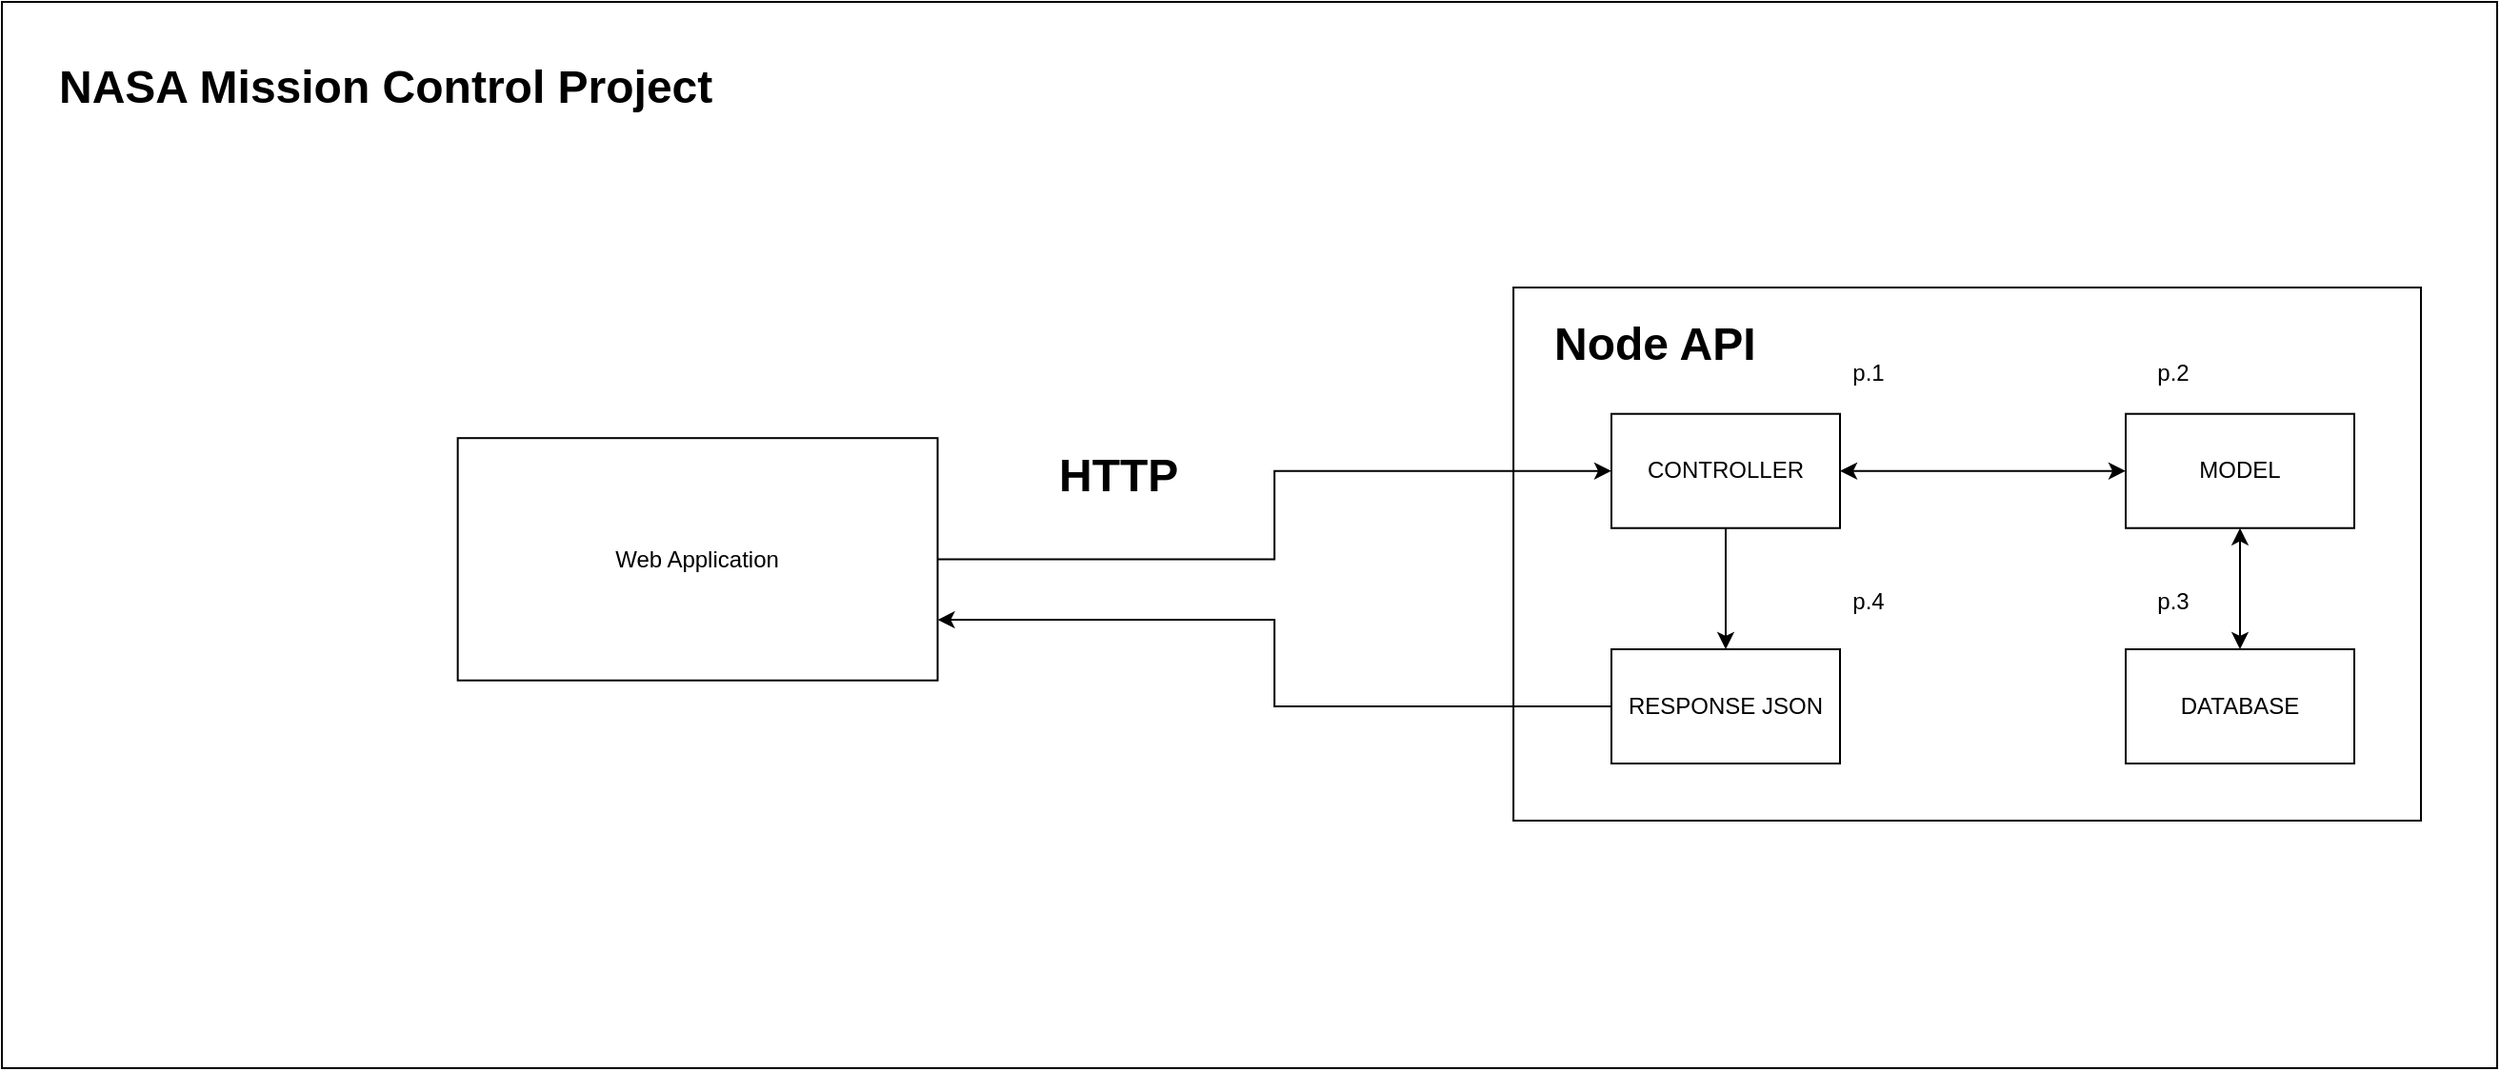 <mxfile version="16.5.1" type="device"><diagram id="ZAQ-P5eJQEvGIpQE7lgs" name="Page-1"><mxGraphModel dx="1504" dy="1911" grid="1" gridSize="10" guides="1" tooltips="1" connect="1" arrows="1" fold="1" page="1" pageScale="1" pageWidth="850" pageHeight="1100" math="0" shadow="0"><root><mxCell id="0"/><mxCell id="1" parent="0"/><mxCell id="IDwMIRYMpDcjX0xwBTdK-13" value="" style="group" vertex="1" connectable="0" parent="1"><mxGeometry x="20" y="-720" width="1310" height="560" as="geometry"/></mxCell><mxCell id="IDwMIRYMpDcjX0xwBTdK-9" value="&lt;div style=&quot;text-align: justify&quot;&gt;&lt;br&gt;&lt;/div&gt;" style="rounded=0;whiteSpace=wrap;html=1;align=left;" vertex="1" parent="IDwMIRYMpDcjX0xwBTdK-13"><mxGeometry width="1310" height="560" as="geometry"/></mxCell><mxCell id="IDwMIRYMpDcjX0xwBTdK-12" value="&lt;h1&gt;NASA Mission Control Project&lt;/h1&gt;" style="text;html=1;strokeColor=none;fillColor=none;spacing=5;spacingTop=-20;whiteSpace=wrap;overflow=hidden;rounded=0;" vertex="1" parent="IDwMIRYMpDcjX0xwBTdK-13"><mxGeometry x="25.192" y="25.455" width="579.423" height="89.091" as="geometry"/></mxCell><mxCell id="IDwMIRYMpDcjX0xwBTdK-16" value="&lt;span style=&quot;color: rgba(0 , 0 , 0 , 0) ; font-family: monospace ; font-size: 0px&quot;&gt;%3CmxGraphModel%3E%3Croot%3E%3CmxCell%20id%3D%220%22%2F%3E%3CmxCell%20id%3D%221%22%20parent%3D%220%22%2F%3E%3CmxCell%20id%3D%222%22%20value%3D%22p.1%22%20style%3D%22text%3Bhtml%3D1%3BstrokeColor%3Dnone%3BfillColor%3Dnone%3Balign%3Dcenter%3BverticalAlign%3Dmiddle%3BwhiteSpace%3Dwrap%3Brounded%3D0%3B%22%20vertex%3D%221%22%20parent%3D%221%22%3E%3CmxGeometry%20x%3D%22970%22%20y%3D%22-540%22%20width%3D%2260%22%20height%3D%2230%22%20as%3D%22geometry%22%2F%3E%3C%2FmxCell%3E%3C%2Froot%3E%3C%2FmxGraphModel%3E&lt;/span&gt;" style="rounded=0;whiteSpace=wrap;html=1;" vertex="1" parent="IDwMIRYMpDcjX0xwBTdK-13"><mxGeometry x="793.56" y="150" width="476.44" height="280" as="geometry"/></mxCell><mxCell id="IDwMIRYMpDcjX0xwBTdK-65" style="edgeStyle=orthogonalEdgeStyle;rounded=0;orthogonalLoop=1;jettySize=auto;html=1;entryX=0;entryY=0.5;entryDx=0;entryDy=0;" edge="1" parent="IDwMIRYMpDcjX0xwBTdK-13" source="IDwMIRYMpDcjX0xwBTdK-17" target="IDwMIRYMpDcjX0xwBTdK-59"><mxGeometry relative="1" as="geometry"/></mxCell><mxCell id="IDwMIRYMpDcjX0xwBTdK-17" value="Web Application" style="rounded=0;whiteSpace=wrap;html=1;" vertex="1" parent="IDwMIRYMpDcjX0xwBTdK-13"><mxGeometry x="239.327" y="229.091" width="251.923" height="127.273" as="geometry"/></mxCell><mxCell id="IDwMIRYMpDcjX0xwBTdK-18" value="&lt;h1&gt;HTTP&lt;/h1&gt;" style="text;html=1;strokeColor=none;fillColor=none;spacing=5;spacingTop=-20;whiteSpace=wrap;overflow=hidden;rounded=0;" vertex="1" parent="IDwMIRYMpDcjX0xwBTdK-13"><mxGeometry x="549.997" y="229.094" width="141.819" height="50.909" as="geometry"/></mxCell><mxCell id="IDwMIRYMpDcjX0xwBTdK-57" value="&lt;h1&gt;Node API&lt;/h1&gt;" style="text;html=1;strokeColor=none;fillColor=none;spacing=5;spacingTop=-20;whiteSpace=wrap;overflow=hidden;rounded=0;" vertex="1" parent="IDwMIRYMpDcjX0xwBTdK-13"><mxGeometry x="810" y="160.0" width="190" height="40" as="geometry"/></mxCell><mxCell id="IDwMIRYMpDcjX0xwBTdK-59" value="CONTROLLER" style="rounded=0;whiteSpace=wrap;html=1;" vertex="1" parent="IDwMIRYMpDcjX0xwBTdK-13"><mxGeometry x="845" y="216.36" width="120" height="60" as="geometry"/></mxCell><mxCell id="IDwMIRYMpDcjX0xwBTdK-58" value="MODEL" style="rounded=0;whiteSpace=wrap;html=1;" vertex="1" parent="IDwMIRYMpDcjX0xwBTdK-13"><mxGeometry x="1115" y="216.36" width="120" height="60" as="geometry"/></mxCell><mxCell id="IDwMIRYMpDcjX0xwBTdK-60" value="" style="endArrow=classic;startArrow=classic;html=1;rounded=0;entryX=1;entryY=0.5;entryDx=0;entryDy=0;exitX=0;exitY=0.5;exitDx=0;exitDy=0;" edge="1" parent="IDwMIRYMpDcjX0xwBTdK-13" source="IDwMIRYMpDcjX0xwBTdK-58" target="IDwMIRYMpDcjX0xwBTdK-59"><mxGeometry width="50" height="50" relative="1" as="geometry"><mxPoint x="970" y="310" as="sourcePoint"/><mxPoint x="1020" y="260" as="targetPoint"/></mxGeometry></mxCell><mxCell id="IDwMIRYMpDcjX0xwBTdK-66" style="edgeStyle=orthogonalEdgeStyle;rounded=0;orthogonalLoop=1;jettySize=auto;html=1;entryX=1;entryY=0.75;entryDx=0;entryDy=0;" edge="1" parent="IDwMIRYMpDcjX0xwBTdK-13" source="IDwMIRYMpDcjX0xwBTdK-61" target="IDwMIRYMpDcjX0xwBTdK-17"><mxGeometry relative="1" as="geometry"/></mxCell><mxCell id="IDwMIRYMpDcjX0xwBTdK-61" value="RESPONSE JSON" style="rounded=0;whiteSpace=wrap;html=1;" vertex="1" parent="IDwMIRYMpDcjX0xwBTdK-13"><mxGeometry x="845" y="340" width="120" height="60" as="geometry"/></mxCell><mxCell id="IDwMIRYMpDcjX0xwBTdK-62" value="" style="endArrow=classic;html=1;rounded=0;entryX=0.5;entryY=0;entryDx=0;entryDy=0;exitX=0.5;exitY=1;exitDx=0;exitDy=0;" edge="1" parent="IDwMIRYMpDcjX0xwBTdK-13" source="IDwMIRYMpDcjX0xwBTdK-59" target="IDwMIRYMpDcjX0xwBTdK-61"><mxGeometry width="50" height="50" relative="1" as="geometry"><mxPoint x="970" y="310" as="sourcePoint"/><mxPoint x="1020" y="260" as="targetPoint"/></mxGeometry></mxCell><mxCell id="IDwMIRYMpDcjX0xwBTdK-63" value="DATABASE" style="rounded=0;whiteSpace=wrap;html=1;" vertex="1" parent="IDwMIRYMpDcjX0xwBTdK-13"><mxGeometry x="1115" y="340" width="120" height="60" as="geometry"/></mxCell><mxCell id="IDwMIRYMpDcjX0xwBTdK-64" value="" style="endArrow=classic;startArrow=classic;html=1;rounded=0;entryX=0.5;entryY=1;entryDx=0;entryDy=0;exitX=0.5;exitY=0;exitDx=0;exitDy=0;" edge="1" parent="IDwMIRYMpDcjX0xwBTdK-13" source="IDwMIRYMpDcjX0xwBTdK-63" target="IDwMIRYMpDcjX0xwBTdK-58"><mxGeometry width="50" height="50" relative="1" as="geometry"><mxPoint x="1030" y="360" as="sourcePoint"/><mxPoint x="1185" y="226.36" as="targetPoint"/></mxGeometry></mxCell><mxCell id="IDwMIRYMpDcjX0xwBTdK-67" value="p.1" style="text;html=1;strokeColor=none;fillColor=none;align=center;verticalAlign=middle;whiteSpace=wrap;rounded=0;" vertex="1" parent="IDwMIRYMpDcjX0xwBTdK-13"><mxGeometry x="950" y="180" width="60" height="30" as="geometry"/></mxCell><mxCell id="IDwMIRYMpDcjX0xwBTdK-68" value="p.2" style="text;html=1;strokeColor=none;fillColor=none;align=center;verticalAlign=middle;whiteSpace=wrap;rounded=0;" vertex="1" parent="IDwMIRYMpDcjX0xwBTdK-13"><mxGeometry x="1110" y="180" width="60" height="30" as="geometry"/></mxCell><mxCell id="IDwMIRYMpDcjX0xwBTdK-69" value="p.3" style="text;html=1;strokeColor=none;fillColor=none;align=center;verticalAlign=middle;whiteSpace=wrap;rounded=0;" vertex="1" parent="IDwMIRYMpDcjX0xwBTdK-13"><mxGeometry x="1110" y="300" width="60" height="30" as="geometry"/></mxCell><mxCell id="IDwMIRYMpDcjX0xwBTdK-70" value="p.4" style="text;html=1;strokeColor=none;fillColor=none;align=center;verticalAlign=middle;whiteSpace=wrap;rounded=0;" vertex="1" parent="IDwMIRYMpDcjX0xwBTdK-13"><mxGeometry x="950" y="300" width="60" height="30" as="geometry"/></mxCell></root></mxGraphModel></diagram></mxfile>